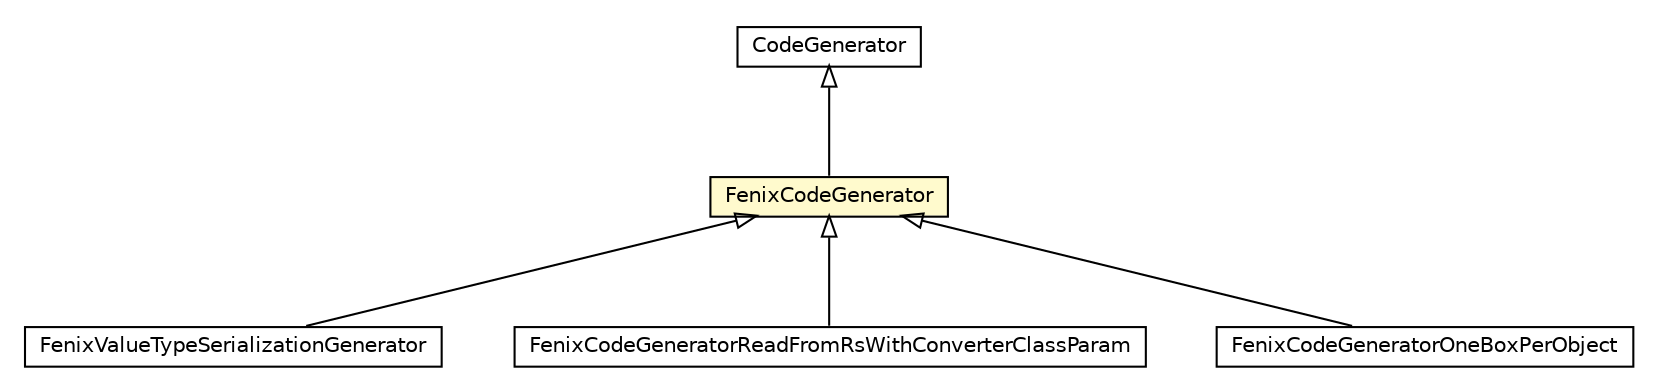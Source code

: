 #!/usr/local/bin/dot
#
# Class diagram 
# Generated by UMLGraph version 5.1 (http://www.umlgraph.org/)
#

digraph G {
	edge [fontname="Helvetica",fontsize=10,labelfontname="Helvetica",labelfontsize=10];
	node [fontname="Helvetica",fontsize=10,shape=plaintext];
	nodesep=0.25;
	ranksep=0.5;
	// dml.CodeGenerator
	c9469 [label=<<table title="dml.CodeGenerator" border="0" cellborder="1" cellspacing="0" cellpadding="2" port="p" href="../../../../../dml/CodeGenerator.html">
		<tr><td><table border="0" cellspacing="0" cellpadding="1">
<tr><td align="center" balign="center"> CodeGenerator </td></tr>
		</table></td></tr>
		</table>>, fontname="Helvetica", fontcolor="black", fontsize=10.0];
	// pt.ist.fenixframework.pstm.dml.FenixValueTypeSerializationGenerator
	c9490 [label=<<table title="pt.ist.fenixframework.pstm.dml.FenixValueTypeSerializationGenerator" border="0" cellborder="1" cellspacing="0" cellpadding="2" port="p" href="./FenixValueTypeSerializationGenerator.html">
		<tr><td><table border="0" cellspacing="0" cellpadding="1">
<tr><td align="center" balign="center"> FenixValueTypeSerializationGenerator </td></tr>
		</table></td></tr>
		</table>>, fontname="Helvetica", fontcolor="black", fontsize=10.0];
	// pt.ist.fenixframework.pstm.dml.FenixCodeGeneratorReadFromRsWithConverterClassParam
	c9494 [label=<<table title="pt.ist.fenixframework.pstm.dml.FenixCodeGeneratorReadFromRsWithConverterClassParam" border="0" cellborder="1" cellspacing="0" cellpadding="2" port="p" href="./FenixCodeGeneratorReadFromRsWithConverterClassParam.html">
		<tr><td><table border="0" cellspacing="0" cellpadding="1">
<tr><td align="center" balign="center"> FenixCodeGeneratorReadFromRsWithConverterClassParam </td></tr>
		</table></td></tr>
		</table>>, fontname="Helvetica", fontcolor="black", fontsize=10.0];
	// pt.ist.fenixframework.pstm.dml.FenixCodeGeneratorOneBoxPerObject
	c9495 [label=<<table title="pt.ist.fenixframework.pstm.dml.FenixCodeGeneratorOneBoxPerObject" border="0" cellborder="1" cellspacing="0" cellpadding="2" port="p" href="./FenixCodeGeneratorOneBoxPerObject.html">
		<tr><td><table border="0" cellspacing="0" cellpadding="1">
<tr><td align="center" balign="center"> FenixCodeGeneratorOneBoxPerObject </td></tr>
		</table></td></tr>
		</table>>, fontname="Helvetica", fontcolor="black", fontsize=10.0];
	// pt.ist.fenixframework.pstm.dml.FenixCodeGenerator
	c9496 [label=<<table title="pt.ist.fenixframework.pstm.dml.FenixCodeGenerator" border="0" cellborder="1" cellspacing="0" cellpadding="2" port="p" bgcolor="lemonChiffon" href="./FenixCodeGenerator.html">
		<tr><td><table border="0" cellspacing="0" cellpadding="1">
<tr><td align="center" balign="center"> FenixCodeGenerator </td></tr>
		</table></td></tr>
		</table>>, fontname="Helvetica", fontcolor="black", fontsize=10.0];
	//pt.ist.fenixframework.pstm.dml.FenixValueTypeSerializationGenerator extends pt.ist.fenixframework.pstm.dml.FenixCodeGenerator
	c9496:p -> c9490:p [dir=back,arrowtail=empty];
	//pt.ist.fenixframework.pstm.dml.FenixCodeGeneratorReadFromRsWithConverterClassParam extends pt.ist.fenixframework.pstm.dml.FenixCodeGenerator
	c9496:p -> c9494:p [dir=back,arrowtail=empty];
	//pt.ist.fenixframework.pstm.dml.FenixCodeGeneratorOneBoxPerObject extends pt.ist.fenixframework.pstm.dml.FenixCodeGenerator
	c9496:p -> c9495:p [dir=back,arrowtail=empty];
	//pt.ist.fenixframework.pstm.dml.FenixCodeGenerator extends dml.CodeGenerator
	c9469:p -> c9496:p [dir=back,arrowtail=empty];
}


